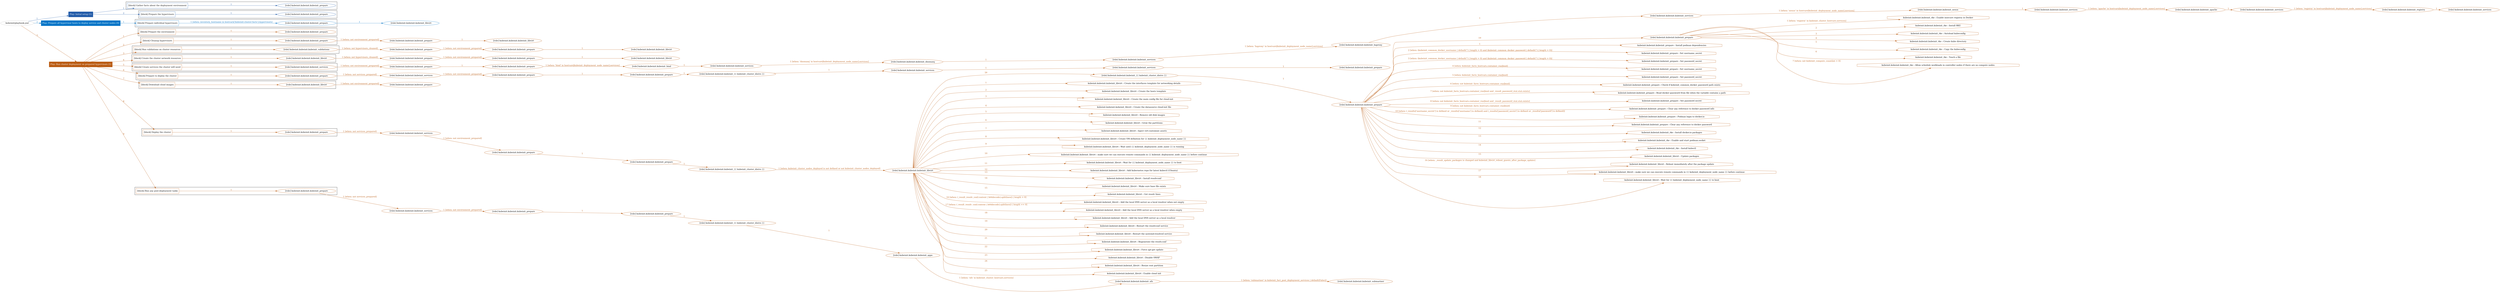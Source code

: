 digraph {
	graph [concentrate=true ordering=in rankdir=LR ratio=fill]
	edge [esep=5 sep=10]
	"kubeinit/playbook.yml" [id=root_node style=dotted]
	play_16162294 [label="Play: Initial setup (1)" color="#235ca9" fontcolor="#ffffff" id=play_16162294 shape=box style=filled tooltip=localhost]
	"kubeinit/playbook.yml" -> play_16162294 [label="1 " color="#235ca9" fontcolor="#235ca9" id=edge_a425c1b1 labeltooltip="1 " tooltip="1 "]
	subgraph "kubeinit.kubeinit.kubeinit_prepare" {
		role_7ec4bb33 [label="[role] kubeinit.kubeinit.kubeinit_prepare" color="#235ca9" id=role_7ec4bb33 tooltip="kubeinit.kubeinit.kubeinit_prepare"]
	}
	subgraph "kubeinit.kubeinit.kubeinit_prepare" {
		role_bbf9b8a8 [label="[role] kubeinit.kubeinit.kubeinit_prepare" color="#235ca9" id=role_bbf9b8a8 tooltip="kubeinit.kubeinit.kubeinit_prepare"]
	}
	subgraph "Play: Initial setup (1)" {
		play_16162294 -> block_8d9dfa4b [label=1 color="#235ca9" fontcolor="#235ca9" id=edge_ff0de974 labeltooltip=1 tooltip=1]
		subgraph cluster_block_8d9dfa4b {
			block_8d9dfa4b [label="[block] Gather facts about the deployment environment" color="#235ca9" id=block_8d9dfa4b labeltooltip="Gather facts about the deployment environment" shape=box tooltip="Gather facts about the deployment environment"]
			block_8d9dfa4b -> role_7ec4bb33 [label="1 " color="#235ca9" fontcolor="#235ca9" id=edge_9d751fe1 labeltooltip="1 " tooltip="1 "]
		}
		play_16162294 -> block_7b235113 [label=2 color="#235ca9" fontcolor="#235ca9" id=edge_b0a28a8d labeltooltip=2 tooltip=2]
		subgraph cluster_block_7b235113 {
			block_7b235113 [label="[block] Prepare the hypervisors" color="#235ca9" id=block_7b235113 labeltooltip="Prepare the hypervisors" shape=box tooltip="Prepare the hypervisors"]
			block_7b235113 -> role_bbf9b8a8 [label="1 " color="#235ca9" fontcolor="#235ca9" id=edge_31d3fc70 labeltooltip="1 " tooltip="1 "]
		}
	}
	play_4a77c4e2 [label="Play: Prepare all hypervisor hosts to deploy service and cluster nodes (0)" color="#0575c7" fontcolor="#ffffff" id=play_4a77c4e2 shape=box style=filled tooltip="Play: Prepare all hypervisor hosts to deploy service and cluster nodes (0)"]
	"kubeinit/playbook.yml" -> play_4a77c4e2 [label="2 " color="#0575c7" fontcolor="#0575c7" id=edge_31ccfc0f labeltooltip="2 " tooltip="2 "]
	subgraph "kubeinit.kubeinit.kubeinit_libvirt" {
		role_42908d89 [label="[role] kubeinit.kubeinit.kubeinit_libvirt" color="#0575c7" id=role_42908d89 tooltip="kubeinit.kubeinit.kubeinit_libvirt"]
	}
	subgraph "kubeinit.kubeinit.kubeinit_prepare" {
		role_733c9952 [label="[role] kubeinit.kubeinit.kubeinit_prepare" color="#0575c7" id=role_733c9952 tooltip="kubeinit.kubeinit.kubeinit_prepare"]
		role_733c9952 -> role_42908d89 [label="1 " color="#0575c7" fontcolor="#0575c7" id=edge_b837d0d9 labeltooltip="1 " tooltip="1 "]
	}
	subgraph "Play: Prepare all hypervisor hosts to deploy service and cluster nodes (0)" {
		play_4a77c4e2 -> block_3196b2ff [label=1 color="#0575c7" fontcolor="#0575c7" id=edge_a979b85e labeltooltip=1 tooltip=1]
		subgraph cluster_block_3196b2ff {
			block_3196b2ff [label="[block] Prepare individual hypervisors" color="#0575c7" id=block_3196b2ff labeltooltip="Prepare individual hypervisors" shape=box tooltip="Prepare individual hypervisors"]
			block_3196b2ff -> role_733c9952 [label="1 [when: inventory_hostname in hostvars['kubeinit-cluster-facts'].hypervisors]" color="#0575c7" fontcolor="#0575c7" id=edge_840c683c labeltooltip="1 [when: inventory_hostname in hostvars['kubeinit-cluster-facts'].hypervisors]" tooltip="1 [when: inventory_hostname in hostvars['kubeinit-cluster-facts'].hypervisors]"]
		}
	}
	play_ef1b47a2 [label="Play: Run cluster deployment on prepared hypervisors (1)" color="#ba5b12" fontcolor="#ffffff" id=play_ef1b47a2 shape=box style=filled tooltip=localhost]
	"kubeinit/playbook.yml" -> play_ef1b47a2 [label="3 " color="#ba5b12" fontcolor="#ba5b12" id=edge_b3338fb8 labeltooltip="3 " tooltip="3 "]
	subgraph "kubeinit.kubeinit.kubeinit_prepare" {
		role_800b8a78 [label="[role] kubeinit.kubeinit.kubeinit_prepare" color="#ba5b12" id=role_800b8a78 tooltip="kubeinit.kubeinit.kubeinit_prepare"]
	}
	subgraph "kubeinit.kubeinit.kubeinit_libvirt" {
		role_bf548c66 [label="[role] kubeinit.kubeinit.kubeinit_libvirt" color="#ba5b12" id=role_bf548c66 tooltip="kubeinit.kubeinit.kubeinit_libvirt"]
	}
	subgraph "kubeinit.kubeinit.kubeinit_prepare" {
		role_f11b07cd [label="[role] kubeinit.kubeinit.kubeinit_prepare" color="#ba5b12" id=role_f11b07cd tooltip="kubeinit.kubeinit.kubeinit_prepare"]
		role_f11b07cd -> role_bf548c66 [label="1 " color="#ba5b12" fontcolor="#ba5b12" id=edge_8d2bad53 labeltooltip="1 " tooltip="1 "]
	}
	subgraph "kubeinit.kubeinit.kubeinit_prepare" {
		role_0a898b96 [label="[role] kubeinit.kubeinit.kubeinit_prepare" color="#ba5b12" id=role_0a898b96 tooltip="kubeinit.kubeinit.kubeinit_prepare"]
		role_0a898b96 -> role_f11b07cd [label="1 [when: not environment_prepared]" color="#ba5b12" fontcolor="#ba5b12" id=edge_58f13bb7 labeltooltip="1 [when: not environment_prepared]" tooltip="1 [when: not environment_prepared]"]
	}
	subgraph "kubeinit.kubeinit.kubeinit_libvirt" {
		role_38ebfa35 [label="[role] kubeinit.kubeinit.kubeinit_libvirt" color="#ba5b12" id=role_38ebfa35 tooltip="kubeinit.kubeinit.kubeinit_libvirt"]
	}
	subgraph "kubeinit.kubeinit.kubeinit_prepare" {
		role_a9b5d3bd [label="[role] kubeinit.kubeinit.kubeinit_prepare" color="#ba5b12" id=role_a9b5d3bd tooltip="kubeinit.kubeinit.kubeinit_prepare"]
		role_a9b5d3bd -> role_38ebfa35 [label="1 " color="#ba5b12" fontcolor="#ba5b12" id=edge_1668b46a labeltooltip="1 " tooltip="1 "]
	}
	subgraph "kubeinit.kubeinit.kubeinit_prepare" {
		role_a7727d67 [label="[role] kubeinit.kubeinit.kubeinit_prepare" color="#ba5b12" id=role_a7727d67 tooltip="kubeinit.kubeinit.kubeinit_prepare"]
		role_a7727d67 -> role_a9b5d3bd [label="1 [when: not environment_prepared]" color="#ba5b12" fontcolor="#ba5b12" id=edge_3b57a4d2 labeltooltip="1 [when: not environment_prepared]" tooltip="1 [when: not environment_prepared]"]
	}
	subgraph "kubeinit.kubeinit.kubeinit_validations" {
		role_6046387d [label="[role] kubeinit.kubeinit.kubeinit_validations" color="#ba5b12" id=role_6046387d tooltip="kubeinit.kubeinit.kubeinit_validations"]
		role_6046387d -> role_a7727d67 [label="1 [when: not hypervisors_cleaned]" color="#ba5b12" fontcolor="#ba5b12" id=edge_4ad9b956 labeltooltip="1 [when: not hypervisors_cleaned]" tooltip="1 [when: not hypervisors_cleaned]"]
	}
	subgraph "kubeinit.kubeinit.kubeinit_libvirt" {
		role_ea6f6768 [label="[role] kubeinit.kubeinit.kubeinit_libvirt" color="#ba5b12" id=role_ea6f6768 tooltip="kubeinit.kubeinit.kubeinit_libvirt"]
	}
	subgraph "kubeinit.kubeinit.kubeinit_prepare" {
		role_0683067f [label="[role] kubeinit.kubeinit.kubeinit_prepare" color="#ba5b12" id=role_0683067f tooltip="kubeinit.kubeinit.kubeinit_prepare"]
		role_0683067f -> role_ea6f6768 [label="1 " color="#ba5b12" fontcolor="#ba5b12" id=edge_6b111d88 labeltooltip="1 " tooltip="1 "]
	}
	subgraph "kubeinit.kubeinit.kubeinit_prepare" {
		role_52309843 [label="[role] kubeinit.kubeinit.kubeinit_prepare" color="#ba5b12" id=role_52309843 tooltip="kubeinit.kubeinit.kubeinit_prepare"]
		role_52309843 -> role_0683067f [label="1 [when: not environment_prepared]" color="#ba5b12" fontcolor="#ba5b12" id=edge_a96598e0 labeltooltip="1 [when: not environment_prepared]" tooltip="1 [when: not environment_prepared]"]
	}
	subgraph "kubeinit.kubeinit.kubeinit_libvirt" {
		role_65a39727 [label="[role] kubeinit.kubeinit.kubeinit_libvirt" color="#ba5b12" id=role_65a39727 tooltip="kubeinit.kubeinit.kubeinit_libvirt"]
		role_65a39727 -> role_52309843 [label="1 [when: not hypervisors_cleaned]" color="#ba5b12" fontcolor="#ba5b12" id=edge_996b8515 labeltooltip="1 [when: not hypervisors_cleaned]" tooltip="1 [when: not hypervisors_cleaned]"]
	}
	subgraph "kubeinit.kubeinit.kubeinit_services" {
		role_dc4dfcad [label="[role] kubeinit.kubeinit.kubeinit_services" color="#ba5b12" id=role_dc4dfcad tooltip="kubeinit.kubeinit.kubeinit_services"]
	}
	subgraph "kubeinit.kubeinit.kubeinit_registry" {
		role_a8044f1a [label="[role] kubeinit.kubeinit.kubeinit_registry" color="#ba5b12" id=role_a8044f1a tooltip="kubeinit.kubeinit.kubeinit_registry"]
		role_a8044f1a -> role_dc4dfcad [label="1 " color="#ba5b12" fontcolor="#ba5b12" id=edge_8f220f99 labeltooltip="1 " tooltip="1 "]
	}
	subgraph "kubeinit.kubeinit.kubeinit_services" {
		role_31d6e96a [label="[role] kubeinit.kubeinit.kubeinit_services" color="#ba5b12" id=role_31d6e96a tooltip="kubeinit.kubeinit.kubeinit_services"]
		role_31d6e96a -> role_a8044f1a [label="1 [when: 'registry' in hostvars[kubeinit_deployment_node_name].services]" color="#ba5b12" fontcolor="#ba5b12" id=edge_67a24e64 labeltooltip="1 [when: 'registry' in hostvars[kubeinit_deployment_node_name].services]" tooltip="1 [when: 'registry' in hostvars[kubeinit_deployment_node_name].services]"]
	}
	subgraph "kubeinit.kubeinit.kubeinit_apache" {
		role_328a1939 [label="[role] kubeinit.kubeinit.kubeinit_apache" color="#ba5b12" id=role_328a1939 tooltip="kubeinit.kubeinit.kubeinit_apache"]
		role_328a1939 -> role_31d6e96a [label="1 " color="#ba5b12" fontcolor="#ba5b12" id=edge_39b1b3f3 labeltooltip="1 " tooltip="1 "]
	}
	subgraph "kubeinit.kubeinit.kubeinit_services" {
		role_1b96b291 [label="[role] kubeinit.kubeinit.kubeinit_services" color="#ba5b12" id=role_1b96b291 tooltip="kubeinit.kubeinit.kubeinit_services"]
		role_1b96b291 -> role_328a1939 [label="1 [when: 'apache' in hostvars[kubeinit_deployment_node_name].services]" color="#ba5b12" fontcolor="#ba5b12" id=edge_951ce375 labeltooltip="1 [when: 'apache' in hostvars[kubeinit_deployment_node_name].services]" tooltip="1 [when: 'apache' in hostvars[kubeinit_deployment_node_name].services]"]
	}
	subgraph "kubeinit.kubeinit.kubeinit_nexus" {
		role_796c4c1f [label="[role] kubeinit.kubeinit.kubeinit_nexus" color="#ba5b12" id=role_796c4c1f tooltip="kubeinit.kubeinit.kubeinit_nexus"]
		role_796c4c1f -> role_1b96b291 [label="1 " color="#ba5b12" fontcolor="#ba5b12" id=edge_a1965428 labeltooltip="1 " tooltip="1 "]
	}
	subgraph "kubeinit.kubeinit.kubeinit_services" {
		role_7c1901a2 [label="[role] kubeinit.kubeinit.kubeinit_services" color="#ba5b12" id=role_7c1901a2 tooltip="kubeinit.kubeinit.kubeinit_services"]
		role_7c1901a2 -> role_796c4c1f [label="1 [when: 'nexus' in hostvars[kubeinit_deployment_node_name].services]" color="#ba5b12" fontcolor="#ba5b12" id=edge_244aac8f labeltooltip="1 [when: 'nexus' in hostvars[kubeinit_deployment_node_name].services]" tooltip="1 [when: 'nexus' in hostvars[kubeinit_deployment_node_name].services]"]
	}
	subgraph "kubeinit.kubeinit.kubeinit_haproxy" {
		role_71d75658 [label="[role] kubeinit.kubeinit.kubeinit_haproxy" color="#ba5b12" id=role_71d75658 tooltip="kubeinit.kubeinit.kubeinit_haproxy"]
		role_71d75658 -> role_7c1901a2 [label="1 " color="#ba5b12" fontcolor="#ba5b12" id=edge_9b6d7481 labeltooltip="1 " tooltip="1 "]
	}
	subgraph "kubeinit.kubeinit.kubeinit_services" {
		role_5737dfd6 [label="[role] kubeinit.kubeinit.kubeinit_services" color="#ba5b12" id=role_5737dfd6 tooltip="kubeinit.kubeinit.kubeinit_services"]
		role_5737dfd6 -> role_71d75658 [label="1 [when: 'haproxy' in hostvars[kubeinit_deployment_node_name].services]" color="#ba5b12" fontcolor="#ba5b12" id=edge_79b8925a labeltooltip="1 [when: 'haproxy' in hostvars[kubeinit_deployment_node_name].services]" tooltip="1 [when: 'haproxy' in hostvars[kubeinit_deployment_node_name].services]"]
	}
	subgraph "kubeinit.kubeinit.kubeinit_dnsmasq" {
		role_1d482fe4 [label="[role] kubeinit.kubeinit.kubeinit_dnsmasq" color="#ba5b12" id=role_1d482fe4 tooltip="kubeinit.kubeinit.kubeinit_dnsmasq"]
		role_1d482fe4 -> role_5737dfd6 [label="1 " color="#ba5b12" fontcolor="#ba5b12" id=edge_e70f685c labeltooltip="1 " tooltip="1 "]
	}
	subgraph "kubeinit.kubeinit.kubeinit_services" {
		role_6ef907e6 [label="[role] kubeinit.kubeinit.kubeinit_services" color="#ba5b12" id=role_6ef907e6 tooltip="kubeinit.kubeinit.kubeinit_services"]
		role_6ef907e6 -> role_1d482fe4 [label="1 [when: 'dnsmasq' in hostvars[kubeinit_deployment_node_name].services]" color="#ba5b12" fontcolor="#ba5b12" id=edge_3cc96ee1 labeltooltip="1 [when: 'dnsmasq' in hostvars[kubeinit_deployment_node_name].services]" tooltip="1 [when: 'dnsmasq' in hostvars[kubeinit_deployment_node_name].services]"]
	}
	subgraph "kubeinit.kubeinit.kubeinit_bind" {
		role_9b96b376 [label="[role] kubeinit.kubeinit.kubeinit_bind" color="#ba5b12" id=role_9b96b376 tooltip="kubeinit.kubeinit.kubeinit_bind"]
		role_9b96b376 -> role_6ef907e6 [label="1 " color="#ba5b12" fontcolor="#ba5b12" id=edge_0afcffb1 labeltooltip="1 " tooltip="1 "]
	}
	subgraph "kubeinit.kubeinit.kubeinit_prepare" {
		role_5e41927c [label="[role] kubeinit.kubeinit.kubeinit_prepare" color="#ba5b12" id=role_5e41927c tooltip="kubeinit.kubeinit.kubeinit_prepare"]
		role_5e41927c -> role_9b96b376 [label="1 [when: 'bind' in hostvars[kubeinit_deployment_node_name].services]" color="#ba5b12" fontcolor="#ba5b12" id=edge_5c984975 labeltooltip="1 [when: 'bind' in hostvars[kubeinit_deployment_node_name].services]" tooltip="1 [when: 'bind' in hostvars[kubeinit_deployment_node_name].services]"]
	}
	subgraph "kubeinit.kubeinit.kubeinit_prepare" {
		role_798a5b05 [label="[role] kubeinit.kubeinit.kubeinit_prepare" color="#ba5b12" id=role_798a5b05 tooltip="kubeinit.kubeinit.kubeinit_prepare"]
		role_798a5b05 -> role_5e41927c [label="1 " color="#ba5b12" fontcolor="#ba5b12" id=edge_773fb0bc labeltooltip="1 " tooltip="1 "]
	}
	subgraph "kubeinit.kubeinit.kubeinit_services" {
		role_128f8508 [label="[role] kubeinit.kubeinit.kubeinit_services" color="#ba5b12" id=role_128f8508 tooltip="kubeinit.kubeinit.kubeinit_services"]
		role_128f8508 -> role_798a5b05 [label="1 [when: not environment_prepared]" color="#ba5b12" fontcolor="#ba5b12" id=edge_b789fb4f labeltooltip="1 [when: not environment_prepared]" tooltip="1 [when: not environment_prepared]"]
	}
	subgraph "kubeinit.kubeinit.kubeinit_prepare" {
		role_bef8797c [label="[role] kubeinit.kubeinit.kubeinit_prepare" color="#ba5b12" id=role_bef8797c tooltip="kubeinit.kubeinit.kubeinit_prepare"]
	}
	subgraph "kubeinit.kubeinit.kubeinit_services" {
		role_99bab21d [label="[role] kubeinit.kubeinit.kubeinit_services" color="#ba5b12" id=role_99bab21d tooltip="kubeinit.kubeinit.kubeinit_services"]
		role_99bab21d -> role_bef8797c [label="1 " color="#ba5b12" fontcolor="#ba5b12" id=edge_87bcd1fc labeltooltip="1 " tooltip="1 "]
	}
	subgraph "kubeinit.kubeinit.kubeinit_services" {
		role_5acc94e6 [label="[role] kubeinit.kubeinit.kubeinit_services" color="#ba5b12" id=role_5acc94e6 tooltip="kubeinit.kubeinit.kubeinit_services"]
		role_5acc94e6 -> role_99bab21d [label="1 " color="#ba5b12" fontcolor="#ba5b12" id=edge_50d85630 labeltooltip="1 " tooltip="1 "]
	}
	subgraph "kubeinit.kubeinit.kubeinit_{{ kubeinit_cluster_distro }}" {
		role_f3bfd666 [label="[role] kubeinit.kubeinit.kubeinit_{{ kubeinit_cluster_distro }}" color="#ba5b12" id=role_f3bfd666 tooltip="kubeinit.kubeinit.kubeinit_{{ kubeinit_cluster_distro }}"]
		role_f3bfd666 -> role_5acc94e6 [label="1 " color="#ba5b12" fontcolor="#ba5b12" id=edge_357aa93f labeltooltip="1 " tooltip="1 "]
	}
	subgraph "kubeinit.kubeinit.kubeinit_prepare" {
		role_539b242b [label="[role] kubeinit.kubeinit.kubeinit_prepare" color="#ba5b12" id=role_539b242b tooltip="kubeinit.kubeinit.kubeinit_prepare"]
		role_539b242b -> role_f3bfd666 [label="1 " color="#ba5b12" fontcolor="#ba5b12" id=edge_459f0cca labeltooltip="1 " tooltip="1 "]
	}
	subgraph "kubeinit.kubeinit.kubeinit_prepare" {
		role_5734fee0 [label="[role] kubeinit.kubeinit.kubeinit_prepare" color="#ba5b12" id=role_5734fee0 tooltip="kubeinit.kubeinit.kubeinit_prepare"]
		role_5734fee0 -> role_539b242b [label="1 " color="#ba5b12" fontcolor="#ba5b12" id=edge_2b6aa450 labeltooltip="1 " tooltip="1 "]
	}
	subgraph "kubeinit.kubeinit.kubeinit_services" {
		role_36859ee9 [label="[role] kubeinit.kubeinit.kubeinit_services" color="#ba5b12" id=role_36859ee9 tooltip="kubeinit.kubeinit.kubeinit_services"]
		role_36859ee9 -> role_5734fee0 [label="1 [when: not environment_prepared]" color="#ba5b12" fontcolor="#ba5b12" id=edge_bb9494e7 labeltooltip="1 [when: not environment_prepared]" tooltip="1 [when: not environment_prepared]"]
	}
	subgraph "kubeinit.kubeinit.kubeinit_prepare" {
		role_4a407fb1 [label="[role] kubeinit.kubeinit.kubeinit_prepare" color="#ba5b12" id=role_4a407fb1 tooltip="kubeinit.kubeinit.kubeinit_prepare"]
		role_4a407fb1 -> role_36859ee9 [label="1 [when: not services_prepared]" color="#ba5b12" fontcolor="#ba5b12" id=edge_9e189187 labeltooltip="1 [when: not services_prepared]" tooltip="1 [when: not services_prepared]"]
	}
	subgraph "kubeinit.kubeinit.kubeinit_prepare" {
		role_8e9afc6e [label="[role] kubeinit.kubeinit.kubeinit_prepare" color="#ba5b12" id=role_8e9afc6e tooltip="kubeinit.kubeinit.kubeinit_prepare"]
	}
	subgraph "kubeinit.kubeinit.kubeinit_libvirt" {
		role_325e169f [label="[role] kubeinit.kubeinit.kubeinit_libvirt" color="#ba5b12" id=role_325e169f tooltip="kubeinit.kubeinit.kubeinit_libvirt"]
		role_325e169f -> role_8e9afc6e [label="1 [when: not environment_prepared]" color="#ba5b12" fontcolor="#ba5b12" id=edge_a7969af0 labeltooltip="1 [when: not environment_prepared]" tooltip="1 [when: not environment_prepared]"]
	}
	subgraph "kubeinit.kubeinit.kubeinit_prepare" {
		role_0db65be0 [label="[role] kubeinit.kubeinit.kubeinit_prepare" color="#ba5b12" id=role_0db65be0 tooltip="kubeinit.kubeinit.kubeinit_prepare"]
		task_fba793c9 [label="kubeinit.kubeinit.kubeinit_rke : Enable insecure registry in Docker" color="#ba5b12" hello="kubeinit.kubeinit.kubeinit_rke : Enable insecure registry in Docker" id=task_fba793c9 shape=octagon tooltip="kubeinit.kubeinit.kubeinit_rke : Enable insecure registry in Docker"]
		role_0db65be0 -> task_fba793c9 [label="1 [when: 'registry' in kubeinit_cluster_hostvars.services]" color="#ba5b12" fontcolor="#ba5b12" id=edge_c1269b18 labeltooltip="1 [when: 'registry' in kubeinit_cluster_hostvars.services]" tooltip="1 [when: 'registry' in kubeinit_cluster_hostvars.services]"]
		task_1acfe477 [label="kubeinit.kubeinit.kubeinit_rke : Install RKE" color="#ba5b12" hello="kubeinit.kubeinit.kubeinit_rke : Install RKE" id=task_1acfe477 shape=octagon tooltip="kubeinit.kubeinit.kubeinit_rke : Install RKE"]
		role_0db65be0 -> task_1acfe477 [label="2 " color="#ba5b12" fontcolor="#ba5b12" id=edge_8e5ba970 labeltooltip="2 " tooltip="2 "]
		task_5851e33a [label="kubeinit.kubeinit.kubeinit_rke : Autoload kubeconfig" color="#ba5b12" hello="kubeinit.kubeinit.kubeinit_rke : Autoload kubeconfig" id=task_5851e33a shape=octagon tooltip="kubeinit.kubeinit.kubeinit_rke : Autoload kubeconfig"]
		role_0db65be0 -> task_5851e33a [label="3 " color="#ba5b12" fontcolor="#ba5b12" id=edge_42560701 labeltooltip="3 " tooltip="3 "]
		task_f4bfeeb0 [label="kubeinit.kubeinit.kubeinit_rke : Create kube directory" color="#ba5b12" hello="kubeinit.kubeinit.kubeinit_rke : Create kube directory" id=task_f4bfeeb0 shape=octagon tooltip="kubeinit.kubeinit.kubeinit_rke : Create kube directory"]
		role_0db65be0 -> task_f4bfeeb0 [label="4 " color="#ba5b12" fontcolor="#ba5b12" id=edge_1f001d59 labeltooltip="4 " tooltip="4 "]
		task_d24e8114 [label="kubeinit.kubeinit.kubeinit_rke : Copy the kubeconfig" color="#ba5b12" hello="kubeinit.kubeinit.kubeinit_rke : Copy the kubeconfig" id=task_d24e8114 shape=octagon tooltip="kubeinit.kubeinit.kubeinit_rke : Copy the kubeconfig"]
		role_0db65be0 -> task_d24e8114 [label="5 " color="#ba5b12" fontcolor="#ba5b12" id=edge_09b0b610 labeltooltip="5 " tooltip="5 "]
		task_6594e5c7 [label="kubeinit.kubeinit.kubeinit_rke : Touch a file" color="#ba5b12" hello="kubeinit.kubeinit.kubeinit_rke : Touch a file" id=task_6594e5c7 shape=octagon tooltip="kubeinit.kubeinit.kubeinit_rke : Touch a file"]
		role_0db65be0 -> task_6594e5c7 [label="6 " color="#ba5b12" fontcolor="#ba5b12" id=edge_c87c38d1 labeltooltip="6 " tooltip="6 "]
		task_ebedeabf [label="kubeinit.kubeinit.kubeinit_rke : Allow schedule workloads in controller nodes if there are no compute nodes" color="#ba5b12" hello="kubeinit.kubeinit.kubeinit_rke : Allow schedule workloads in controller nodes if there are no compute nodes" id=task_ebedeabf shape=octagon tooltip="kubeinit.kubeinit.kubeinit_rke : Allow schedule workloads in controller nodes if there are no compute nodes"]
		role_0db65be0 -> task_ebedeabf [label="7 [when: not kubeinit_compute_count|int > 0]" color="#ba5b12" fontcolor="#ba5b12" id=edge_9e36dbe7 labeltooltip="7 [when: not kubeinit_compute_count|int > 0]" tooltip="7 [when: not kubeinit_compute_count|int > 0]"]
	}
	subgraph "kubeinit.kubeinit.kubeinit_prepare" {
		role_bfea259a [label="[role] kubeinit.kubeinit.kubeinit_prepare" color="#ba5b12" id=role_bfea259a tooltip="kubeinit.kubeinit.kubeinit_prepare"]
		task_7c30fcc0 [label="kubeinit.kubeinit.kubeinit_prepare : Install podman dependencies" color="#ba5b12" hello="kubeinit.kubeinit.kubeinit_prepare : Install podman dependencies" id=task_7c30fcc0 shape=octagon tooltip="kubeinit.kubeinit.kubeinit_prepare : Install podman dependencies"]
		role_bfea259a -> task_7c30fcc0 [label="1 " color="#ba5b12" fontcolor="#ba5b12" id=edge_92738fd4 labeltooltip="1 " tooltip="1 "]
		task_be37b4f4 [label="kubeinit.kubeinit.kubeinit_prepare : Set username_secret" color="#ba5b12" hello="kubeinit.kubeinit.kubeinit_prepare : Set username_secret" id=task_be37b4f4 shape=octagon tooltip="kubeinit.kubeinit.kubeinit_prepare : Set username_secret"]
		role_bfea259a -> task_be37b4f4 [label="2 [when: (kubeinit_common_docker_username | default('') | length > 0) and (kubeinit_common_docker_password | default('') | length > 0)]" color="#ba5b12" fontcolor="#ba5b12" id=edge_6c965d72 labeltooltip="2 [when: (kubeinit_common_docker_username | default('') | length > 0) and (kubeinit_common_docker_password | default('') | length > 0)]" tooltip="2 [when: (kubeinit_common_docker_username | default('') | length > 0) and (kubeinit_common_docker_password | default('') | length > 0)]"]
		task_d1939720 [label="kubeinit.kubeinit.kubeinit_prepare : Set password_secret" color="#ba5b12" hello="kubeinit.kubeinit.kubeinit_prepare : Set password_secret" id=task_d1939720 shape=octagon tooltip="kubeinit.kubeinit.kubeinit_prepare : Set password_secret"]
		role_bfea259a -> task_d1939720 [label="3 [when: (kubeinit_common_docker_username | default('') | length > 0) and (kubeinit_common_docker_password | default('') | length > 0)]" color="#ba5b12" fontcolor="#ba5b12" id=edge_627dbe92 labeltooltip="3 [when: (kubeinit_common_docker_username | default('') | length > 0) and (kubeinit_common_docker_password | default('') | length > 0)]" tooltip="3 [when: (kubeinit_common_docker_username | default('') | length > 0) and (kubeinit_common_docker_password | default('') | length > 0)]"]
		task_41b5cacb [label="kubeinit.kubeinit.kubeinit_prepare : Set username_secret" color="#ba5b12" hello="kubeinit.kubeinit.kubeinit_prepare : Set username_secret" id=task_41b5cacb shape=octagon tooltip="kubeinit.kubeinit.kubeinit_prepare : Set username_secret"]
		role_bfea259a -> task_41b5cacb [label="4 [when: kubeinit_facts_hostvars.container_run|bool]" color="#ba5b12" fontcolor="#ba5b12" id=edge_f303ae24 labeltooltip="4 [when: kubeinit_facts_hostvars.container_run|bool]" tooltip="4 [when: kubeinit_facts_hostvars.container_run|bool]"]
		task_39071b4e [label="kubeinit.kubeinit.kubeinit_prepare : Set password_secret" color="#ba5b12" hello="kubeinit.kubeinit.kubeinit_prepare : Set password_secret" id=task_39071b4e shape=octagon tooltip="kubeinit.kubeinit.kubeinit_prepare : Set password_secret"]
		role_bfea259a -> task_39071b4e [label="5 [when: kubeinit_facts_hostvars.container_run|bool]" color="#ba5b12" fontcolor="#ba5b12" id=edge_eb09176e labeltooltip="5 [when: kubeinit_facts_hostvars.container_run|bool]" tooltip="5 [when: kubeinit_facts_hostvars.container_run|bool]"]
		task_9e1448c6 [label="kubeinit.kubeinit.kubeinit_prepare : Check if kubeinit_common_docker_password path exists" color="#ba5b12" hello="kubeinit.kubeinit.kubeinit_prepare : Check if kubeinit_common_docker_password path exists" id=task_9e1448c6 shape=octagon tooltip="kubeinit.kubeinit.kubeinit_prepare : Check if kubeinit_common_docker_password path exists"]
		role_bfea259a -> task_9e1448c6 [label="6 [when: not kubeinit_facts_hostvars.container_run|bool]" color="#ba5b12" fontcolor="#ba5b12" id=edge_6807bf02 labeltooltip="6 [when: not kubeinit_facts_hostvars.container_run|bool]" tooltip="6 [when: not kubeinit_facts_hostvars.container_run|bool]"]
		task_cceb268e [label="kubeinit.kubeinit.kubeinit_prepare : Read docker password from file when the variable contains a path" color="#ba5b12" hello="kubeinit.kubeinit.kubeinit_prepare : Read docker password from file when the variable contains a path" id=task_cceb268e shape=octagon tooltip="kubeinit.kubeinit.kubeinit_prepare : Read docker password from file when the variable contains a path"]
		role_bfea259a -> task_cceb268e [label="7 [when: not kubeinit_facts_hostvars.container_run|bool and _result_password_stat.stat.exists]" color="#ba5b12" fontcolor="#ba5b12" id=edge_3a9eef60 labeltooltip="7 [when: not kubeinit_facts_hostvars.container_run|bool and _result_password_stat.stat.exists]" tooltip="7 [when: not kubeinit_facts_hostvars.container_run|bool and _result_password_stat.stat.exists]"]
		task_63e352c5 [label="kubeinit.kubeinit.kubeinit_prepare : Set password secret" color="#ba5b12" hello="kubeinit.kubeinit.kubeinit_prepare : Set password secret" id=task_63e352c5 shape=octagon tooltip="kubeinit.kubeinit.kubeinit_prepare : Set password secret"]
		role_bfea259a -> task_63e352c5 [label="8 [when: not kubeinit_facts_hostvars.container_run|bool and _result_password_stat.stat.exists]" color="#ba5b12" fontcolor="#ba5b12" id=edge_5393b782 labeltooltip="8 [when: not kubeinit_facts_hostvars.container_run|bool and _result_password_stat.stat.exists]" tooltip="8 [when: not kubeinit_facts_hostvars.container_run|bool and _result_password_stat.stat.exists]"]
		task_a6a8eef5 [label="kubeinit.kubeinit.kubeinit_prepare : Clear any reference to docker password info" color="#ba5b12" hello="kubeinit.kubeinit.kubeinit_prepare : Clear any reference to docker password info" id=task_a6a8eef5 shape=octagon tooltip="kubeinit.kubeinit.kubeinit_prepare : Clear any reference to docker password info"]
		role_bfea259a -> task_a6a8eef5 [label="9 [when: not kubeinit_facts_hostvars.container_run|bool]" color="#ba5b12" fontcolor="#ba5b12" id=edge_fe31f986 labeltooltip="9 [when: not kubeinit_facts_hostvars.container_run|bool]" tooltip="9 [when: not kubeinit_facts_hostvars.container_run|bool]"]
		task_a93620e8 [label="kubeinit.kubeinit.kubeinit_prepare : Podman login to docker.io" color="#ba5b12" hello="kubeinit.kubeinit.kubeinit_prepare : Podman login to docker.io" id=task_a93620e8 shape=octagon tooltip="kubeinit.kubeinit.kubeinit_prepare : Podman login to docker.io"]
		role_bfea259a -> task_a93620e8 [label="10 [when: (_results['username_secret'] is defined or _results['username'] is defined) and (_results['password_secret'] is defined or _results['password'] is defined)]" color="#ba5b12" fontcolor="#ba5b12" id=edge_9c5bb1df labeltooltip="10 [when: (_results['username_secret'] is defined or _results['username'] is defined) and (_results['password_secret'] is defined or _results['password'] is defined)]" tooltip="10 [when: (_results['username_secret'] is defined or _results['username'] is defined) and (_results['password_secret'] is defined or _results['password'] is defined)]"]
		task_943e6f38 [label="kubeinit.kubeinit.kubeinit_prepare : Clear any reference to docker password" color="#ba5b12" hello="kubeinit.kubeinit.kubeinit_prepare : Clear any reference to docker password" id=task_943e6f38 shape=octagon tooltip="kubeinit.kubeinit.kubeinit_prepare : Clear any reference to docker password"]
		role_bfea259a -> task_943e6f38 [label="11 " color="#ba5b12" fontcolor="#ba5b12" id=edge_f4de4317 labeltooltip="11 " tooltip="11 "]
		task_2b466987 [label="kubeinit.kubeinit.kubeinit_rke : Install docker.io packages" color="#ba5b12" hello="kubeinit.kubeinit.kubeinit_rke : Install docker.io packages" id=task_2b466987 shape=octagon tooltip="kubeinit.kubeinit.kubeinit_rke : Install docker.io packages"]
		role_bfea259a -> task_2b466987 [label="12 " color="#ba5b12" fontcolor="#ba5b12" id=edge_646bfcf6 labeltooltip="12 " tooltip="12 "]
		task_6e2e5cc2 [label="kubeinit.kubeinit.kubeinit_rke : Enable and start podman.socket" color="#ba5b12" hello="kubeinit.kubeinit.kubeinit_rke : Enable and start podman.socket" id=task_6e2e5cc2 shape=octagon tooltip="kubeinit.kubeinit.kubeinit_rke : Enable and start podman.socket"]
		role_bfea259a -> task_6e2e5cc2 [label="13 " color="#ba5b12" fontcolor="#ba5b12" id=edge_c8a4b119 labeltooltip="13 " tooltip="13 "]
		task_7e50e3f7 [label="kubeinit.kubeinit.kubeinit_rke : Install kubectl" color="#ba5b12" hello="kubeinit.kubeinit.kubeinit_rke : Install kubectl" id=task_7e50e3f7 shape=octagon tooltip="kubeinit.kubeinit.kubeinit_rke : Install kubectl"]
		role_bfea259a -> task_7e50e3f7 [label="14 " color="#ba5b12" fontcolor="#ba5b12" id=edge_31c1031a labeltooltip="14 " tooltip="14 "]
		task_9a769168 [label="kubeinit.kubeinit.kubeinit_libvirt : Update packages" color="#ba5b12" hello="kubeinit.kubeinit.kubeinit_libvirt : Update packages" id=task_9a769168 shape=octagon tooltip="kubeinit.kubeinit.kubeinit_libvirt : Update packages"]
		role_bfea259a -> task_9a769168 [label="15 " color="#ba5b12" fontcolor="#ba5b12" id=edge_97dc40ba labeltooltip="15 " tooltip="15 "]
		task_0be8bbbd [label="kubeinit.kubeinit.kubeinit_libvirt : Reboot immediately after the package update" color="#ba5b12" hello="kubeinit.kubeinit.kubeinit_libvirt : Reboot immediately after the package update" id=task_0be8bbbd shape=octagon tooltip="kubeinit.kubeinit.kubeinit_libvirt : Reboot immediately after the package update"]
		role_bfea259a -> task_0be8bbbd [label="16 [when: _result_update_packages is changed and kubeinit_libvirt_reboot_guests_after_package_update]" color="#ba5b12" fontcolor="#ba5b12" id=edge_960e01a5 labeltooltip="16 [when: _result_update_packages is changed and kubeinit_libvirt_reboot_guests_after_package_update]" tooltip="16 [when: _result_update_packages is changed and kubeinit_libvirt_reboot_guests_after_package_update]"]
		task_8690d38a [label="kubeinit.kubeinit.kubeinit_libvirt : make sure we can execute remote commands in {{ kubeinit_deployment_node_name }} before continue" color="#ba5b12" hello="kubeinit.kubeinit.kubeinit_libvirt : make sure we can execute remote commands in {{ kubeinit_deployment_node_name }} before continue" id=task_8690d38a shape=octagon tooltip="kubeinit.kubeinit.kubeinit_libvirt : make sure we can execute remote commands in {{ kubeinit_deployment_node_name }} before continue"]
		role_bfea259a -> task_8690d38a [label="17 " color="#ba5b12" fontcolor="#ba5b12" id=edge_69833c12 labeltooltip="17 " tooltip="17 "]
		task_c137fb96 [label="kubeinit.kubeinit.kubeinit_libvirt : Wait for {{ kubeinit_deployment_node_name }} to boot" color="#ba5b12" hello="kubeinit.kubeinit.kubeinit_libvirt : Wait for {{ kubeinit_deployment_node_name }} to boot" id=task_c137fb96 shape=octagon tooltip="kubeinit.kubeinit.kubeinit_libvirt : Wait for {{ kubeinit_deployment_node_name }} to boot"]
		role_bfea259a -> task_c137fb96 [label="18 " color="#ba5b12" fontcolor="#ba5b12" id=edge_63101355 labeltooltip="18 " tooltip="18 "]
		role_bfea259a -> role_0db65be0 [label="19 " color="#ba5b12" fontcolor="#ba5b12" id=edge_0e7c7008 labeltooltip="19 " tooltip="19 "]
	}
	subgraph "kubeinit.kubeinit.kubeinit_{{ kubeinit_cluster_distro }}" {
		role_c580b6e9 [label="[role] kubeinit.kubeinit.kubeinit_{{ kubeinit_cluster_distro }}" color="#ba5b12" id=role_c580b6e9 tooltip="kubeinit.kubeinit.kubeinit_{{ kubeinit_cluster_distro }}"]
		role_c580b6e9 -> role_bfea259a [label="1 " color="#ba5b12" fontcolor="#ba5b12" id=edge_fbd75440 labeltooltip="1 " tooltip="1 "]
	}
	subgraph "kubeinit.kubeinit.kubeinit_libvirt" {
		role_6d5c3941 [label="[role] kubeinit.kubeinit.kubeinit_libvirt" color="#ba5b12" id=role_6d5c3941 tooltip="kubeinit.kubeinit.kubeinit_libvirt"]
		task_e23fc17f [label="kubeinit.kubeinit.kubeinit_libvirt : Create the interfaces template for networking details" color="#ba5b12" hello="kubeinit.kubeinit.kubeinit_libvirt : Create the interfaces template for networking details" id=task_e23fc17f shape=octagon tooltip="kubeinit.kubeinit.kubeinit_libvirt : Create the interfaces template for networking details"]
		role_6d5c3941 -> task_e23fc17f [label="1 " color="#ba5b12" fontcolor="#ba5b12" id=edge_bca92265 labeltooltip="1 " tooltip="1 "]
		task_df9a017b [label="kubeinit.kubeinit.kubeinit_libvirt : Create the hosts template" color="#ba5b12" hello="kubeinit.kubeinit.kubeinit_libvirt : Create the hosts template" id=task_df9a017b shape=octagon tooltip="kubeinit.kubeinit.kubeinit_libvirt : Create the hosts template"]
		role_6d5c3941 -> task_df9a017b [label="2 " color="#ba5b12" fontcolor="#ba5b12" id=edge_ab4e038f labeltooltip="2 " tooltip="2 "]
		task_3335ca6a [label="kubeinit.kubeinit.kubeinit_libvirt : Create the main config file for cloud-init" color="#ba5b12" hello="kubeinit.kubeinit.kubeinit_libvirt : Create the main config file for cloud-init" id=task_3335ca6a shape=octagon tooltip="kubeinit.kubeinit.kubeinit_libvirt : Create the main config file for cloud-init"]
		role_6d5c3941 -> task_3335ca6a [label="3 " color="#ba5b12" fontcolor="#ba5b12" id=edge_7c877ba3 labeltooltip="3 " tooltip="3 "]
		task_9e8f7e9b [label="kubeinit.kubeinit.kubeinit_libvirt : Create the datasource cloud-init file" color="#ba5b12" hello="kubeinit.kubeinit.kubeinit_libvirt : Create the datasource cloud-init file" id=task_9e8f7e9b shape=octagon tooltip="kubeinit.kubeinit.kubeinit_libvirt : Create the datasource cloud-init file"]
		role_6d5c3941 -> task_9e8f7e9b [label="4 " color="#ba5b12" fontcolor="#ba5b12" id=edge_1f560c29 labeltooltip="4 " tooltip="4 "]
		task_a9f46526 [label="kubeinit.kubeinit.kubeinit_libvirt : Remove old disk images" color="#ba5b12" hello="kubeinit.kubeinit.kubeinit_libvirt : Remove old disk images" id=task_a9f46526 shape=octagon tooltip="kubeinit.kubeinit.kubeinit_libvirt : Remove old disk images"]
		role_6d5c3941 -> task_a9f46526 [label="5 " color="#ba5b12" fontcolor="#ba5b12" id=edge_71d44811 labeltooltip="5 " tooltip="5 "]
		task_a4825bf7 [label="kubeinit.kubeinit.kubeinit_libvirt : Grow the partitions" color="#ba5b12" hello="kubeinit.kubeinit.kubeinit_libvirt : Grow the partitions" id=task_a4825bf7 shape=octagon tooltip="kubeinit.kubeinit.kubeinit_libvirt : Grow the partitions"]
		role_6d5c3941 -> task_a4825bf7 [label="6 " color="#ba5b12" fontcolor="#ba5b12" id=edge_8d08c281 labeltooltip="6 " tooltip="6 "]
		task_72a7bd2b [label="kubeinit.kubeinit.kubeinit_libvirt : Inject virt-customize assets" color="#ba5b12" hello="kubeinit.kubeinit.kubeinit_libvirt : Inject virt-customize assets" id=task_72a7bd2b shape=octagon tooltip="kubeinit.kubeinit.kubeinit_libvirt : Inject virt-customize assets"]
		role_6d5c3941 -> task_72a7bd2b [label="7 " color="#ba5b12" fontcolor="#ba5b12" id=edge_2e55a3e3 labeltooltip="7 " tooltip="7 "]
		task_99c1e39b [label="kubeinit.kubeinit.kubeinit_libvirt : Create VM definition for {{ kubeinit_deployment_node_name }}" color="#ba5b12" hello="kubeinit.kubeinit.kubeinit_libvirt : Create VM definition for {{ kubeinit_deployment_node_name }}" id=task_99c1e39b shape=octagon tooltip="kubeinit.kubeinit.kubeinit_libvirt : Create VM definition for {{ kubeinit_deployment_node_name }}"]
		role_6d5c3941 -> task_99c1e39b [label="8 " color="#ba5b12" fontcolor="#ba5b12" id=edge_9318377f labeltooltip="8 " tooltip="8 "]
		task_2fcd0ef3 [label="kubeinit.kubeinit.kubeinit_libvirt : Wait until {{ kubeinit_deployment_node_name }} is running" color="#ba5b12" hello="kubeinit.kubeinit.kubeinit_libvirt : Wait until {{ kubeinit_deployment_node_name }} is running" id=task_2fcd0ef3 shape=octagon tooltip="kubeinit.kubeinit.kubeinit_libvirt : Wait until {{ kubeinit_deployment_node_name }} is running"]
		role_6d5c3941 -> task_2fcd0ef3 [label="9 " color="#ba5b12" fontcolor="#ba5b12" id=edge_b081bd8a labeltooltip="9 " tooltip="9 "]
		task_1924b61c [label="kubeinit.kubeinit.kubeinit_libvirt : make sure we can execute remote commands in {{ kubeinit_deployment_node_name }} before continue" color="#ba5b12" hello="kubeinit.kubeinit.kubeinit_libvirt : make sure we can execute remote commands in {{ kubeinit_deployment_node_name }} before continue" id=task_1924b61c shape=octagon tooltip="kubeinit.kubeinit.kubeinit_libvirt : make sure we can execute remote commands in {{ kubeinit_deployment_node_name }} before continue"]
		role_6d5c3941 -> task_1924b61c [label="10 " color="#ba5b12" fontcolor="#ba5b12" id=edge_4ce1a34e labeltooltip="10 " tooltip="10 "]
		task_009a80f1 [label="kubeinit.kubeinit.kubeinit_libvirt : Wait for {{ kubeinit_deployment_node_name }} to boot" color="#ba5b12" hello="kubeinit.kubeinit.kubeinit_libvirt : Wait for {{ kubeinit_deployment_node_name }} to boot" id=task_009a80f1 shape=octagon tooltip="kubeinit.kubeinit.kubeinit_libvirt : Wait for {{ kubeinit_deployment_node_name }} to boot"]
		role_6d5c3941 -> task_009a80f1 [label="11 " color="#ba5b12" fontcolor="#ba5b12" id=edge_e9b88b39 labeltooltip="11 " tooltip="11 "]
		task_e6462bb6 [label="kubeinit.kubeinit.kubeinit_libvirt : Add kubernetes repo for latest kubectl (Ubuntu)" color="#ba5b12" hello="kubeinit.kubeinit.kubeinit_libvirt : Add kubernetes repo for latest kubectl (Ubuntu)" id=task_e6462bb6 shape=octagon tooltip="kubeinit.kubeinit.kubeinit_libvirt : Add kubernetes repo for latest kubectl (Ubuntu)"]
		role_6d5c3941 -> task_e6462bb6 [label="12 " color="#ba5b12" fontcolor="#ba5b12" id=edge_e3438b89 labeltooltip="12 " tooltip="12 "]
		task_200ab464 [label="kubeinit.kubeinit.kubeinit_libvirt : Install resolvconf" color="#ba5b12" hello="kubeinit.kubeinit.kubeinit_libvirt : Install resolvconf" id=task_200ab464 shape=octagon tooltip="kubeinit.kubeinit.kubeinit_libvirt : Install resolvconf"]
		role_6d5c3941 -> task_200ab464 [label="13 " color="#ba5b12" fontcolor="#ba5b12" id=edge_3026439c labeltooltip="13 " tooltip="13 "]
		task_35cd5b2d [label="kubeinit.kubeinit.kubeinit_libvirt : Make sure base file exists" color="#ba5b12" hello="kubeinit.kubeinit.kubeinit_libvirt : Make sure base file exists" id=task_35cd5b2d shape=octagon tooltip="kubeinit.kubeinit.kubeinit_libvirt : Make sure base file exists"]
		role_6d5c3941 -> task_35cd5b2d [label="14 " color="#ba5b12" fontcolor="#ba5b12" id=edge_c9591c5e labeltooltip="14 " tooltip="14 "]
		task_8adfa86a [label="kubeinit.kubeinit.kubeinit_libvirt : Get resolv lines" color="#ba5b12" hello="kubeinit.kubeinit.kubeinit_libvirt : Get resolv lines" id=task_8adfa86a shape=octagon tooltip="kubeinit.kubeinit.kubeinit_libvirt : Get resolv lines"]
		role_6d5c3941 -> task_8adfa86a [label="15 " color="#ba5b12" fontcolor="#ba5b12" id=edge_b1ef380c labeltooltip="15 " tooltip="15 "]
		task_6530e763 [label="kubeinit.kubeinit.kubeinit_libvirt : Add the local DNS server as a local resolver when not empty" color="#ba5b12" hello="kubeinit.kubeinit.kubeinit_libvirt : Add the local DNS server as a local resolver when not empty" id=task_6530e763 shape=octagon tooltip="kubeinit.kubeinit.kubeinit_libvirt : Add the local DNS server as a local resolver when not empty"]
		role_6d5c3941 -> task_6530e763 [label="16 [when: (_result_resolv_conf.content | b64decode).splitlines() | length > 0]" color="#ba5b12" fontcolor="#ba5b12" id=edge_9f36bd79 labeltooltip="16 [when: (_result_resolv_conf.content | b64decode).splitlines() | length > 0]" tooltip="16 [when: (_result_resolv_conf.content | b64decode).splitlines() | length > 0]"]
		task_83b0387c [label="kubeinit.kubeinit.kubeinit_libvirt : Add the local DNS server as a local resolver when empty" color="#ba5b12" hello="kubeinit.kubeinit.kubeinit_libvirt : Add the local DNS server as a local resolver when empty" id=task_83b0387c shape=octagon tooltip="kubeinit.kubeinit.kubeinit_libvirt : Add the local DNS server as a local resolver when empty"]
		role_6d5c3941 -> task_83b0387c [label="17 [when: (_result_resolv_conf.content | b64decode).splitlines() | length == 0]" color="#ba5b12" fontcolor="#ba5b12" id=edge_09c446f6 labeltooltip="17 [when: (_result_resolv_conf.content | b64decode).splitlines() | length == 0]" tooltip="17 [when: (_result_resolv_conf.content | b64decode).splitlines() | length == 0]"]
		task_375f4f7f [label="kubeinit.kubeinit.kubeinit_libvirt : Add the local DNS server as a local resolver" color="#ba5b12" hello="kubeinit.kubeinit.kubeinit_libvirt : Add the local DNS server as a local resolver" id=task_375f4f7f shape=octagon tooltip="kubeinit.kubeinit.kubeinit_libvirt : Add the local DNS server as a local resolver"]
		role_6d5c3941 -> task_375f4f7f [label="18 " color="#ba5b12" fontcolor="#ba5b12" id=edge_cf9c3437 labeltooltip="18 " tooltip="18 "]
		task_bea40598 [label="kubeinit.kubeinit.kubeinit_libvirt : Restart the resolvconf service" color="#ba5b12" hello="kubeinit.kubeinit.kubeinit_libvirt : Restart the resolvconf service" id=task_bea40598 shape=octagon tooltip="kubeinit.kubeinit.kubeinit_libvirt : Restart the resolvconf service"]
		role_6d5c3941 -> task_bea40598 [label="19 " color="#ba5b12" fontcolor="#ba5b12" id=edge_71c9875a labeltooltip="19 " tooltip="19 "]
		task_61f8cafc [label="kubeinit.kubeinit.kubeinit_libvirt : Restart the systemd-resolved service" color="#ba5b12" hello="kubeinit.kubeinit.kubeinit_libvirt : Restart the systemd-resolved service" id=task_61f8cafc shape=octagon tooltip="kubeinit.kubeinit.kubeinit_libvirt : Restart the systemd-resolved service"]
		role_6d5c3941 -> task_61f8cafc [label="20 " color="#ba5b12" fontcolor="#ba5b12" id=edge_5f34859d labeltooltip="20 " tooltip="20 "]
		task_71c12c7e [label="kubeinit.kubeinit.kubeinit_libvirt : Regenerate the resolv.conf" color="#ba5b12" hello="kubeinit.kubeinit.kubeinit_libvirt : Regenerate the resolv.conf" id=task_71c12c7e shape=octagon tooltip="kubeinit.kubeinit.kubeinit_libvirt : Regenerate the resolv.conf"]
		role_6d5c3941 -> task_71c12c7e [label="21 " color="#ba5b12" fontcolor="#ba5b12" id=edge_5f923418 labeltooltip="21 " tooltip="21 "]
		task_6b46e2d4 [label="kubeinit.kubeinit.kubeinit_libvirt : Force apt-get update" color="#ba5b12" hello="kubeinit.kubeinit.kubeinit_libvirt : Force apt-get update" id=task_6b46e2d4 shape=octagon tooltip="kubeinit.kubeinit.kubeinit_libvirt : Force apt-get update"]
		role_6d5c3941 -> task_6b46e2d4 [label="22 " color="#ba5b12" fontcolor="#ba5b12" id=edge_77106729 labeltooltip="22 " tooltip="22 "]
		task_7f1d4aa4 [label="kubeinit.kubeinit.kubeinit_libvirt : Disable SWAP" color="#ba5b12" hello="kubeinit.kubeinit.kubeinit_libvirt : Disable SWAP" id=task_7f1d4aa4 shape=octagon tooltip="kubeinit.kubeinit.kubeinit_libvirt : Disable SWAP"]
		role_6d5c3941 -> task_7f1d4aa4 [label="23 " color="#ba5b12" fontcolor="#ba5b12" id=edge_0fdc9b20 labeltooltip="23 " tooltip="23 "]
		task_a960d593 [label="kubeinit.kubeinit.kubeinit_libvirt : Resize root partition" color="#ba5b12" hello="kubeinit.kubeinit.kubeinit_libvirt : Resize root partition" id=task_a960d593 shape=octagon tooltip="kubeinit.kubeinit.kubeinit_libvirt : Resize root partition"]
		role_6d5c3941 -> task_a960d593 [label="24 " color="#ba5b12" fontcolor="#ba5b12" id=edge_ceb19963 labeltooltip="24 " tooltip="24 "]
		task_9cf02faf [label="kubeinit.kubeinit.kubeinit_libvirt : Enable cloud init" color="#ba5b12" hello="kubeinit.kubeinit.kubeinit_libvirt : Enable cloud init" id=task_9cf02faf shape=octagon tooltip="kubeinit.kubeinit.kubeinit_libvirt : Enable cloud init"]
		role_6d5c3941 -> task_9cf02faf [label="25 " color="#ba5b12" fontcolor="#ba5b12" id=edge_43ca5940 labeltooltip="25 " tooltip="25 "]
		role_6d5c3941 -> role_c580b6e9 [label="26 " color="#ba5b12" fontcolor="#ba5b12" id=edge_04786c98 labeltooltip="26 " tooltip="26 "]
	}
	subgraph "kubeinit.kubeinit.kubeinit_{{ kubeinit_cluster_distro }}" {
		role_cfd768e2 [label="[role] kubeinit.kubeinit.kubeinit_{{ kubeinit_cluster_distro }}" color="#ba5b12" id=role_cfd768e2 tooltip="kubeinit.kubeinit.kubeinit_{{ kubeinit_cluster_distro }}"]
		role_cfd768e2 -> role_6d5c3941 [label="1 [when: kubeinit_cluster_nodes_deployed is not defined or not kubeinit_cluster_nodes_deployed]" color="#ba5b12" fontcolor="#ba5b12" id=edge_cefa239c labeltooltip="1 [when: kubeinit_cluster_nodes_deployed is not defined or not kubeinit_cluster_nodes_deployed]" tooltip="1 [when: kubeinit_cluster_nodes_deployed is not defined or not kubeinit_cluster_nodes_deployed]"]
	}
	subgraph "kubeinit.kubeinit.kubeinit_prepare" {
		role_9d9c629e [label="[role] kubeinit.kubeinit.kubeinit_prepare" color="#ba5b12" id=role_9d9c629e tooltip="kubeinit.kubeinit.kubeinit_prepare"]
		role_9d9c629e -> role_cfd768e2 [label="1 " color="#ba5b12" fontcolor="#ba5b12" id=edge_5dc569d5 labeltooltip="1 " tooltip="1 "]
	}
	subgraph "kubeinit.kubeinit.kubeinit_prepare" {
		role_17f05978 [label="[role] kubeinit.kubeinit.kubeinit_prepare" color="#ba5b12" id=role_17f05978 tooltip="kubeinit.kubeinit.kubeinit_prepare"]
		role_17f05978 -> role_9d9c629e [label="1 " color="#ba5b12" fontcolor="#ba5b12" id=edge_cef11a80 labeltooltip="1 " tooltip="1 "]
	}
	subgraph "kubeinit.kubeinit.kubeinit_services" {
		role_2cd223cc [label="[role] kubeinit.kubeinit.kubeinit_services" color="#ba5b12" id=role_2cd223cc tooltip="kubeinit.kubeinit.kubeinit_services"]
		role_2cd223cc -> role_17f05978 [label="1 [when: not environment_prepared]" color="#ba5b12" fontcolor="#ba5b12" id=edge_10236a5d labeltooltip="1 [when: not environment_prepared]" tooltip="1 [when: not environment_prepared]"]
	}
	subgraph "kubeinit.kubeinit.kubeinit_prepare" {
		role_af5af6b7 [label="[role] kubeinit.kubeinit.kubeinit_prepare" color="#ba5b12" id=role_af5af6b7 tooltip="kubeinit.kubeinit.kubeinit_prepare"]
		role_af5af6b7 -> role_2cd223cc [label="1 [when: not services_prepared]" color="#ba5b12" fontcolor="#ba5b12" id=edge_61b9ba9d labeltooltip="1 [when: not services_prepared]" tooltip="1 [when: not services_prepared]"]
	}
	subgraph "kubeinit.kubeinit.kubeinit_submariner" {
		role_b5e6cf8f [label="[role] kubeinit.kubeinit.kubeinit_submariner" color="#ba5b12" id=role_b5e6cf8f tooltip="kubeinit.kubeinit.kubeinit_submariner"]
	}
	subgraph "kubeinit.kubeinit.kubeinit_nfs" {
		role_a62a8fab [label="[role] kubeinit.kubeinit.kubeinit_nfs" color="#ba5b12" id=role_a62a8fab tooltip="kubeinit.kubeinit.kubeinit_nfs"]
		role_a62a8fab -> role_b5e6cf8f [label="1 [when: 'submariner' in kubeinit_fact_post_deployment_services | default(False)]" color="#ba5b12" fontcolor="#ba5b12" id=edge_51c0fe3d labeltooltip="1 [when: 'submariner' in kubeinit_fact_post_deployment_services | default(False)]" tooltip="1 [when: 'submariner' in kubeinit_fact_post_deployment_services | default(False)]"]
	}
	subgraph "kubeinit.kubeinit.kubeinit_apps" {
		role_d71e0f45 [label="[role] kubeinit.kubeinit.kubeinit_apps" color="#ba5b12" id=role_d71e0f45 tooltip="kubeinit.kubeinit.kubeinit_apps"]
		role_d71e0f45 -> role_a62a8fab [label="1 [when: 'nfs' in kubeinit_cluster_hostvars.services]" color="#ba5b12" fontcolor="#ba5b12" id=edge_d9cc576a labeltooltip="1 [when: 'nfs' in kubeinit_cluster_hostvars.services]" tooltip="1 [when: 'nfs' in kubeinit_cluster_hostvars.services]"]
	}
	subgraph "kubeinit.kubeinit.kubeinit_{{ kubeinit_cluster_distro }}" {
		role_94f6f209 [label="[role] kubeinit.kubeinit.kubeinit_{{ kubeinit_cluster_distro }}" color="#ba5b12" id=role_94f6f209 tooltip="kubeinit.kubeinit.kubeinit_{{ kubeinit_cluster_distro }}"]
		role_94f6f209 -> role_d71e0f45 [label="1 " color="#ba5b12" fontcolor="#ba5b12" id=edge_6313b8c6 labeltooltip="1 " tooltip="1 "]
	}
	subgraph "kubeinit.kubeinit.kubeinit_prepare" {
		role_cfdd557f [label="[role] kubeinit.kubeinit.kubeinit_prepare" color="#ba5b12" id=role_cfdd557f tooltip="kubeinit.kubeinit.kubeinit_prepare"]
		role_cfdd557f -> role_94f6f209 [label="1 " color="#ba5b12" fontcolor="#ba5b12" id=edge_9061927d labeltooltip="1 " tooltip="1 "]
	}
	subgraph "kubeinit.kubeinit.kubeinit_prepare" {
		role_9f27e640 [label="[role] kubeinit.kubeinit.kubeinit_prepare" color="#ba5b12" id=role_9f27e640 tooltip="kubeinit.kubeinit.kubeinit_prepare"]
		role_9f27e640 -> role_cfdd557f [label="1 " color="#ba5b12" fontcolor="#ba5b12" id=edge_6a32e831 labeltooltip="1 " tooltip="1 "]
	}
	subgraph "kubeinit.kubeinit.kubeinit_services" {
		role_14b89d77 [label="[role] kubeinit.kubeinit.kubeinit_services" color="#ba5b12" id=role_14b89d77 tooltip="kubeinit.kubeinit.kubeinit_services"]
		role_14b89d77 -> role_9f27e640 [label="1 [when: not environment_prepared]" color="#ba5b12" fontcolor="#ba5b12" id=edge_883220ef labeltooltip="1 [when: not environment_prepared]" tooltip="1 [when: not environment_prepared]"]
	}
	subgraph "kubeinit.kubeinit.kubeinit_prepare" {
		role_cc7764c1 [label="[role] kubeinit.kubeinit.kubeinit_prepare" color="#ba5b12" id=role_cc7764c1 tooltip="kubeinit.kubeinit.kubeinit_prepare"]
		role_cc7764c1 -> role_14b89d77 [label="1 [when: not services_prepared]" color="#ba5b12" fontcolor="#ba5b12" id=edge_6eaef4ac labeltooltip="1 [when: not services_prepared]" tooltip="1 [when: not services_prepared]"]
	}
	subgraph "Play: Run cluster deployment on prepared hypervisors (1)" {
		play_ef1b47a2 -> block_96d4591c [label=1 color="#ba5b12" fontcolor="#ba5b12" id=edge_eec170c8 labeltooltip=1 tooltip=1]
		subgraph cluster_block_96d4591c {
			block_96d4591c [label="[block] Prepare the environment" color="#ba5b12" id=block_96d4591c labeltooltip="Prepare the environment" shape=box tooltip="Prepare the environment"]
			block_96d4591c -> role_800b8a78 [label="1 " color="#ba5b12" fontcolor="#ba5b12" id=edge_1a13b166 labeltooltip="1 " tooltip="1 "]
		}
		play_ef1b47a2 -> block_f7ce1905 [label=2 color="#ba5b12" fontcolor="#ba5b12" id=edge_11e21e77 labeltooltip=2 tooltip=2]
		subgraph cluster_block_f7ce1905 {
			block_f7ce1905 [label="[block] Cleanup hypervisors" color="#ba5b12" id=block_f7ce1905 labeltooltip="Cleanup hypervisors" shape=box tooltip="Cleanup hypervisors"]
			block_f7ce1905 -> role_0a898b96 [label="1 " color="#ba5b12" fontcolor="#ba5b12" id=edge_440d5aee labeltooltip="1 " tooltip="1 "]
		}
		play_ef1b47a2 -> block_48b513fc [label=3 color="#ba5b12" fontcolor="#ba5b12" id=edge_af52ca67 labeltooltip=3 tooltip=3]
		subgraph cluster_block_48b513fc {
			block_48b513fc [label="[block] Run validations on cluster resources" color="#ba5b12" id=block_48b513fc labeltooltip="Run validations on cluster resources" shape=box tooltip="Run validations on cluster resources"]
			block_48b513fc -> role_6046387d [label="1 " color="#ba5b12" fontcolor="#ba5b12" id=edge_1ba6b206 labeltooltip="1 " tooltip="1 "]
		}
		play_ef1b47a2 -> block_57e998f2 [label=4 color="#ba5b12" fontcolor="#ba5b12" id=edge_555c69d8 labeltooltip=4 tooltip=4]
		subgraph cluster_block_57e998f2 {
			block_57e998f2 [label="[block] Create the cluster network resources" color="#ba5b12" id=block_57e998f2 labeltooltip="Create the cluster network resources" shape=box tooltip="Create the cluster network resources"]
			block_57e998f2 -> role_65a39727 [label="1 " color="#ba5b12" fontcolor="#ba5b12" id=edge_b86c113b labeltooltip="1 " tooltip="1 "]
		}
		play_ef1b47a2 -> block_d33d9331 [label=5 color="#ba5b12" fontcolor="#ba5b12" id=edge_f4e3bf47 labeltooltip=5 tooltip=5]
		subgraph cluster_block_d33d9331 {
			block_d33d9331 [label="[block] Create services the cluster will need" color="#ba5b12" id=block_d33d9331 labeltooltip="Create services the cluster will need" shape=box tooltip="Create services the cluster will need"]
			block_d33d9331 -> role_128f8508 [label="1 " color="#ba5b12" fontcolor="#ba5b12" id=edge_795e7f49 labeltooltip="1 " tooltip="1 "]
		}
		play_ef1b47a2 -> block_1d7a30c3 [label=6 color="#ba5b12" fontcolor="#ba5b12" id=edge_d3c35999 labeltooltip=6 tooltip=6]
		subgraph cluster_block_1d7a30c3 {
			block_1d7a30c3 [label="[block] Prepare to deploy the cluster" color="#ba5b12" id=block_1d7a30c3 labeltooltip="Prepare to deploy the cluster" shape=box tooltip="Prepare to deploy the cluster"]
			block_1d7a30c3 -> role_4a407fb1 [label="1 " color="#ba5b12" fontcolor="#ba5b12" id=edge_f0c1a87f labeltooltip="1 " tooltip="1 "]
		}
		play_ef1b47a2 -> block_52618753 [label=7 color="#ba5b12" fontcolor="#ba5b12" id=edge_1dd48179 labeltooltip=7 tooltip=7]
		subgraph cluster_block_52618753 {
			block_52618753 [label="[block] Download cloud images" color="#ba5b12" id=block_52618753 labeltooltip="Download cloud images" shape=box tooltip="Download cloud images"]
			block_52618753 -> role_325e169f [label="1 " color="#ba5b12" fontcolor="#ba5b12" id=edge_d6b017be labeltooltip="1 " tooltip="1 "]
		}
		play_ef1b47a2 -> block_8cf870e0 [label=8 color="#ba5b12" fontcolor="#ba5b12" id=edge_4ba5ef8e labeltooltip=8 tooltip=8]
		subgraph cluster_block_8cf870e0 {
			block_8cf870e0 [label="[block] Deploy the cluster" color="#ba5b12" id=block_8cf870e0 labeltooltip="Deploy the cluster" shape=box tooltip="Deploy the cluster"]
			block_8cf870e0 -> role_af5af6b7 [label="1 " color="#ba5b12" fontcolor="#ba5b12" id=edge_97396f3a labeltooltip="1 " tooltip="1 "]
		}
		play_ef1b47a2 -> block_986265ef [label=9 color="#ba5b12" fontcolor="#ba5b12" id=edge_7f823b6b labeltooltip=9 tooltip=9]
		subgraph cluster_block_986265ef {
			block_986265ef [label="[block] Run any post-deployment tasks" color="#ba5b12" id=block_986265ef labeltooltip="Run any post-deployment tasks" shape=box tooltip="Run any post-deployment tasks"]
			block_986265ef -> role_cc7764c1 [label="1 " color="#ba5b12" fontcolor="#ba5b12" id=edge_ccca635b labeltooltip="1 " tooltip="1 "]
		}
	}
}

